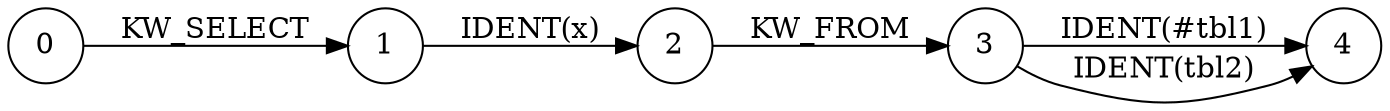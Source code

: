 digraph g
{
rankdir=LR
node [shape = circle]
0->1[label="KW\_SELECT"]
1->2[label="IDENT(x)"]
2->3[label="KW\_FROM"]
3->4[label="IDENT(\#tbl1)"]
3->4[label="IDENT(tbl2)"]
}
